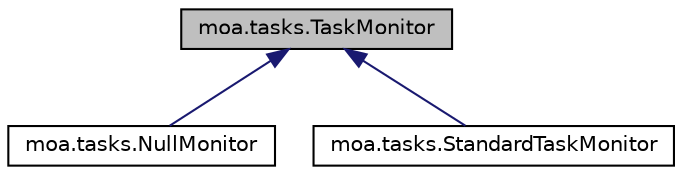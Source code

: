digraph "moa.tasks.TaskMonitor"
{
 // LATEX_PDF_SIZE
  edge [fontname="Helvetica",fontsize="10",labelfontname="Helvetica",labelfontsize="10"];
  node [fontname="Helvetica",fontsize="10",shape=record];
  Node1 [label="moa.tasks.TaskMonitor",height=0.2,width=0.4,color="black", fillcolor="grey75", style="filled", fontcolor="black",tooltip=" "];
  Node1 -> Node2 [dir="back",color="midnightblue",fontsize="10",style="solid",fontname="Helvetica"];
  Node2 [label="moa.tasks.NullMonitor",height=0.2,width=0.4,color="black", fillcolor="white", style="filled",URL="$classmoa_1_1tasks_1_1_null_monitor.html",tooltip=" "];
  Node1 -> Node3 [dir="back",color="midnightblue",fontsize="10",style="solid",fontname="Helvetica"];
  Node3 [label="moa.tasks.StandardTaskMonitor",height=0.2,width=0.4,color="black", fillcolor="white", style="filled",URL="$classmoa_1_1tasks_1_1_standard_task_monitor.html",tooltip=" "];
}
